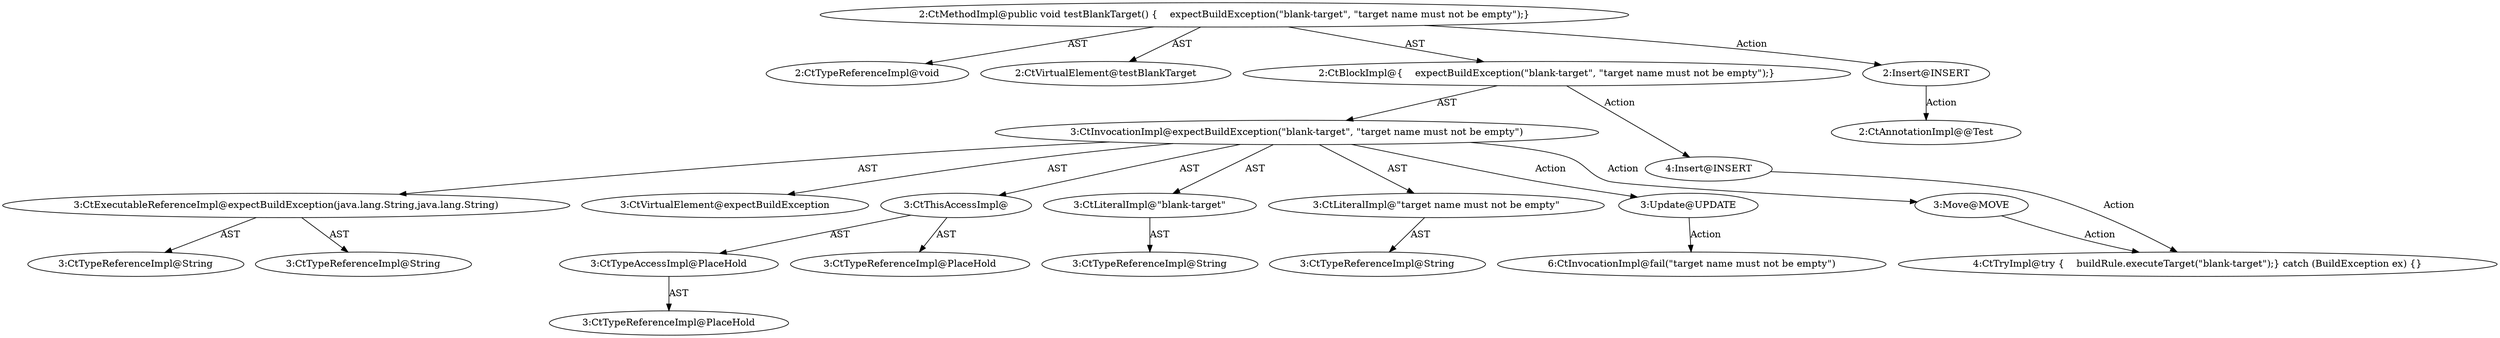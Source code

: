 digraph "testBlankTarget#?" {
0 [label="2:CtTypeReferenceImpl@void" shape=ellipse]
1 [label="2:CtVirtualElement@testBlankTarget" shape=ellipse]
2 [label="3:CtExecutableReferenceImpl@expectBuildException(java.lang.String,java.lang.String)" shape=ellipse]
3 [label="3:CtTypeReferenceImpl@String" shape=ellipse]
4 [label="3:CtTypeReferenceImpl@String" shape=ellipse]
5 [label="3:CtVirtualElement@expectBuildException" shape=ellipse]
6 [label="3:CtTypeAccessImpl@PlaceHold" shape=ellipse]
7 [label="3:CtTypeReferenceImpl@PlaceHold" shape=ellipse]
8 [label="3:CtThisAccessImpl@" shape=ellipse]
9 [label="3:CtTypeReferenceImpl@PlaceHold" shape=ellipse]
10 [label="3:CtLiteralImpl@\"blank-target\"" shape=ellipse]
11 [label="3:CtTypeReferenceImpl@String" shape=ellipse]
12 [label="3:CtLiteralImpl@\"target name must not be empty\"" shape=ellipse]
13 [label="3:CtTypeReferenceImpl@String" shape=ellipse]
14 [label="3:CtInvocationImpl@expectBuildException(\"blank-target\", \"target name must not be empty\")" shape=ellipse]
15 [label="2:CtBlockImpl@\{\
    expectBuildException(\"blank-target\", \"target name must not be empty\");\
\}" shape=ellipse]
16 [label="2:CtMethodImpl@public void testBlankTarget() \{\
    expectBuildException(\"blank-target\", \"target name must not be empty\");\
\}" shape=ellipse]
17 [label="3:Update@UPDATE" shape=ellipse]
18 [label="6:CtInvocationImpl@fail(\"target name must not be empty\")" shape=ellipse]
19 [label="2:Insert@INSERT" shape=ellipse]
20 [label="2:CtAnnotationImpl@@Test" shape=ellipse]
21 [label="4:Insert@INSERT" shape=ellipse]
22 [label="4:CtTryImpl@try \{\
    buildRule.executeTarget(\"blank-target\");\
\
\} catch (BuildException ex) \{\
\}" shape=ellipse]
23 [label="3:Move@MOVE" shape=ellipse]
2 -> 3 [label="AST"];
2 -> 4 [label="AST"];
6 -> 7 [label="AST"];
8 -> 9 [label="AST"];
8 -> 6 [label="AST"];
10 -> 11 [label="AST"];
12 -> 13 [label="AST"];
14 -> 5 [label="AST"];
14 -> 8 [label="AST"];
14 -> 2 [label="AST"];
14 -> 10 [label="AST"];
14 -> 12 [label="AST"];
14 -> 17 [label="Action"];
14 -> 23 [label="Action"];
15 -> 14 [label="AST"];
15 -> 21 [label="Action"];
16 -> 1 [label="AST"];
16 -> 0 [label="AST"];
16 -> 15 [label="AST"];
16 -> 19 [label="Action"];
17 -> 18 [label="Action"];
19 -> 20 [label="Action"];
21 -> 22 [label="Action"];
23 -> 22 [label="Action"];
}